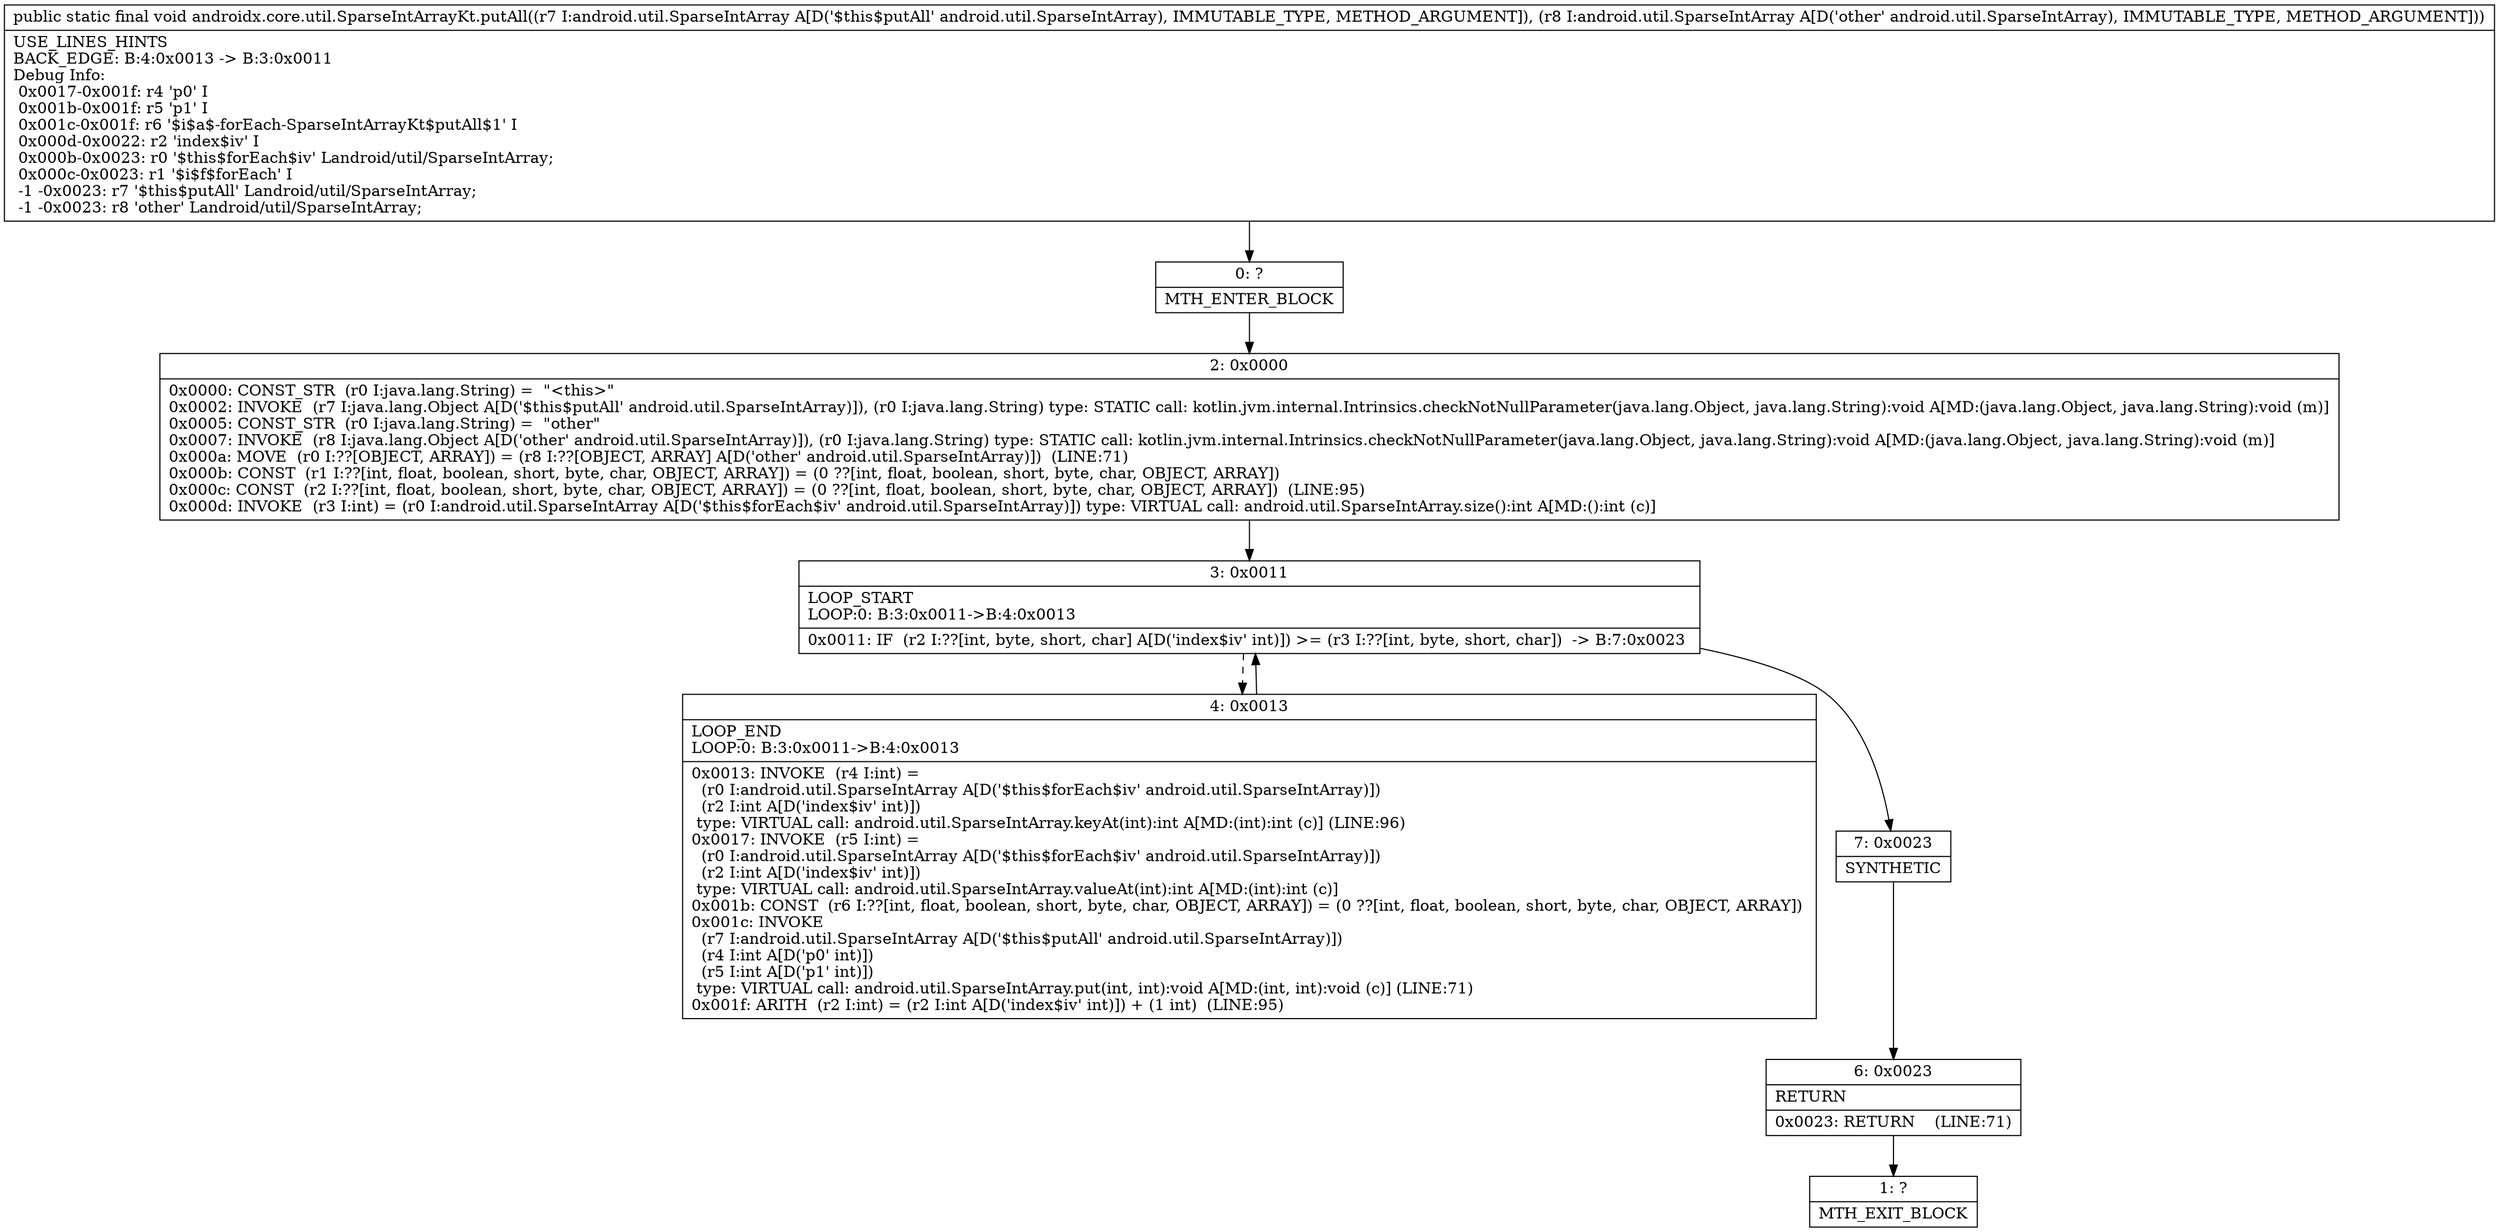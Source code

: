 digraph "CFG forandroidx.core.util.SparseIntArrayKt.putAll(Landroid\/util\/SparseIntArray;Landroid\/util\/SparseIntArray;)V" {
Node_0 [shape=record,label="{0\:\ ?|MTH_ENTER_BLOCK\l}"];
Node_2 [shape=record,label="{2\:\ 0x0000|0x0000: CONST_STR  (r0 I:java.lang.String) =  \"\<this\>\" \l0x0002: INVOKE  (r7 I:java.lang.Object A[D('$this$putAll' android.util.SparseIntArray)]), (r0 I:java.lang.String) type: STATIC call: kotlin.jvm.internal.Intrinsics.checkNotNullParameter(java.lang.Object, java.lang.String):void A[MD:(java.lang.Object, java.lang.String):void (m)]\l0x0005: CONST_STR  (r0 I:java.lang.String) =  \"other\" \l0x0007: INVOKE  (r8 I:java.lang.Object A[D('other' android.util.SparseIntArray)]), (r0 I:java.lang.String) type: STATIC call: kotlin.jvm.internal.Intrinsics.checkNotNullParameter(java.lang.Object, java.lang.String):void A[MD:(java.lang.Object, java.lang.String):void (m)]\l0x000a: MOVE  (r0 I:??[OBJECT, ARRAY]) = (r8 I:??[OBJECT, ARRAY] A[D('other' android.util.SparseIntArray)])  (LINE:71)\l0x000b: CONST  (r1 I:??[int, float, boolean, short, byte, char, OBJECT, ARRAY]) = (0 ??[int, float, boolean, short, byte, char, OBJECT, ARRAY]) \l0x000c: CONST  (r2 I:??[int, float, boolean, short, byte, char, OBJECT, ARRAY]) = (0 ??[int, float, boolean, short, byte, char, OBJECT, ARRAY])  (LINE:95)\l0x000d: INVOKE  (r3 I:int) = (r0 I:android.util.SparseIntArray A[D('$this$forEach$iv' android.util.SparseIntArray)]) type: VIRTUAL call: android.util.SparseIntArray.size():int A[MD:():int (c)]\l}"];
Node_3 [shape=record,label="{3\:\ 0x0011|LOOP_START\lLOOP:0: B:3:0x0011\-\>B:4:0x0013\l|0x0011: IF  (r2 I:??[int, byte, short, char] A[D('index$iv' int)]) \>= (r3 I:??[int, byte, short, char])  \-\> B:7:0x0023 \l}"];
Node_4 [shape=record,label="{4\:\ 0x0013|LOOP_END\lLOOP:0: B:3:0x0011\-\>B:4:0x0013\l|0x0013: INVOKE  (r4 I:int) = \l  (r0 I:android.util.SparseIntArray A[D('$this$forEach$iv' android.util.SparseIntArray)])\l  (r2 I:int A[D('index$iv' int)])\l type: VIRTUAL call: android.util.SparseIntArray.keyAt(int):int A[MD:(int):int (c)] (LINE:96)\l0x0017: INVOKE  (r5 I:int) = \l  (r0 I:android.util.SparseIntArray A[D('$this$forEach$iv' android.util.SparseIntArray)])\l  (r2 I:int A[D('index$iv' int)])\l type: VIRTUAL call: android.util.SparseIntArray.valueAt(int):int A[MD:(int):int (c)]\l0x001b: CONST  (r6 I:??[int, float, boolean, short, byte, char, OBJECT, ARRAY]) = (0 ??[int, float, boolean, short, byte, char, OBJECT, ARRAY]) \l0x001c: INVOKE  \l  (r7 I:android.util.SparseIntArray A[D('$this$putAll' android.util.SparseIntArray)])\l  (r4 I:int A[D('p0' int)])\l  (r5 I:int A[D('p1' int)])\l type: VIRTUAL call: android.util.SparseIntArray.put(int, int):void A[MD:(int, int):void (c)] (LINE:71)\l0x001f: ARITH  (r2 I:int) = (r2 I:int A[D('index$iv' int)]) + (1 int)  (LINE:95)\l}"];
Node_7 [shape=record,label="{7\:\ 0x0023|SYNTHETIC\l}"];
Node_6 [shape=record,label="{6\:\ 0x0023|RETURN\l|0x0023: RETURN    (LINE:71)\l}"];
Node_1 [shape=record,label="{1\:\ ?|MTH_EXIT_BLOCK\l}"];
MethodNode[shape=record,label="{public static final void androidx.core.util.SparseIntArrayKt.putAll((r7 I:android.util.SparseIntArray A[D('$this$putAll' android.util.SparseIntArray), IMMUTABLE_TYPE, METHOD_ARGUMENT]), (r8 I:android.util.SparseIntArray A[D('other' android.util.SparseIntArray), IMMUTABLE_TYPE, METHOD_ARGUMENT]))  | USE_LINES_HINTS\lBACK_EDGE: B:4:0x0013 \-\> B:3:0x0011\lDebug Info:\l  0x0017\-0x001f: r4 'p0' I\l  0x001b\-0x001f: r5 'p1' I\l  0x001c\-0x001f: r6 '$i$a$\-forEach\-SparseIntArrayKt$putAll$1' I\l  0x000d\-0x0022: r2 'index$iv' I\l  0x000b\-0x0023: r0 '$this$forEach$iv' Landroid\/util\/SparseIntArray;\l  0x000c\-0x0023: r1 '$i$f$forEach' I\l  \-1 \-0x0023: r7 '$this$putAll' Landroid\/util\/SparseIntArray;\l  \-1 \-0x0023: r8 'other' Landroid\/util\/SparseIntArray;\l}"];
MethodNode -> Node_0;Node_0 -> Node_2;
Node_2 -> Node_3;
Node_3 -> Node_4[style=dashed];
Node_3 -> Node_7;
Node_4 -> Node_3;
Node_7 -> Node_6;
Node_6 -> Node_1;
}

